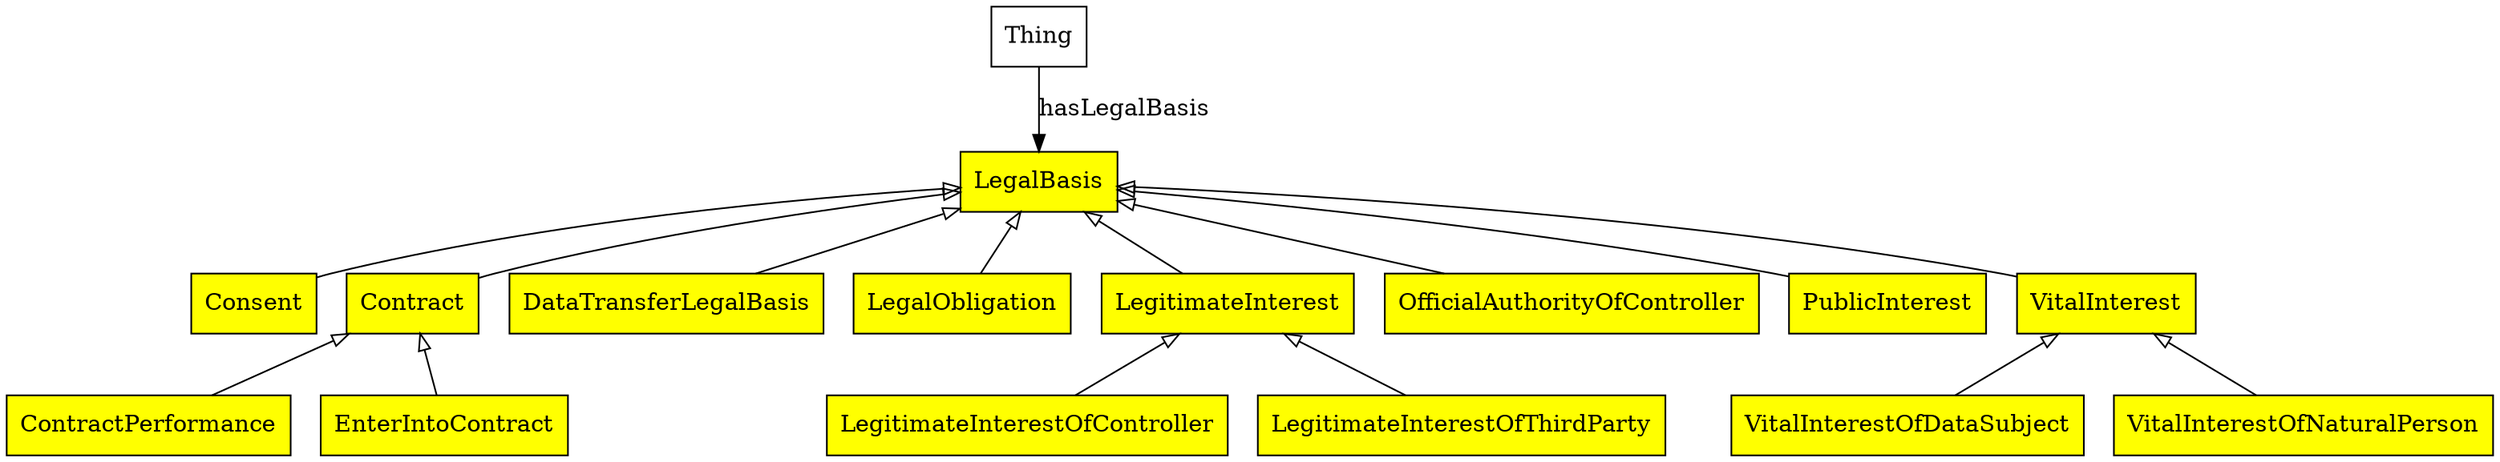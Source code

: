 digraph G {
    rankdir=BT;
    compound=true;
    node [shape=rect,style=filled,fillcolor=yellow];
    edge [arrowhead=onormal];
    
    Thing [fillcolor=none];
    LegalBasis -> Thing [label="hasLegalBasis",arrowhead=none,dir=both,arrowtail=normal];
    Consent -> LegalBasis ;
    Contract -> LegalBasis ;
    DataTransferLegalBasis -> LegalBasis ;
    
    ContractPerformance -> Contract ;
    EnterIntoContract -> Contract ;
    LegalObligation -> LegalBasis ;
    LegitimateInterest -> LegalBasis ;
    LegitimateInterestOfController -> LegitimateInterest ;
    LegitimateInterestOfThirdParty -> LegitimateInterest ;
    OfficialAuthorityOfController -> LegalBasis ;
    PublicInterest -> LegalBasis ;
    VitalInterest -> LegalBasis ;
    VitalInterestOfDataSubject -> VitalInterest ;
    VitalInterestOfNaturalPerson -> VitalInterest ;
}